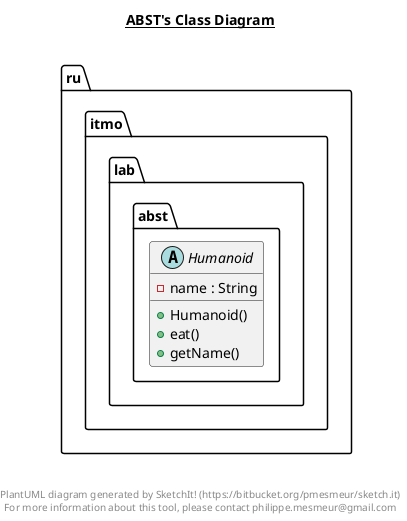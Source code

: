 @startuml

title __ABST's Class Diagram__\n

  namespace ru.itmo.lab {
    namespace abst {
      abstract class ru.itmo.lab.abst.Humanoid {
          - name : String
          + Humanoid()
          + eat()
          + getName()
      }
    }
  }
  



right footer


PlantUML diagram generated by SketchIt! (https://bitbucket.org/pmesmeur/sketch.it)
For more information about this tool, please contact philippe.mesmeur@gmail.com
endfooter

@enduml
